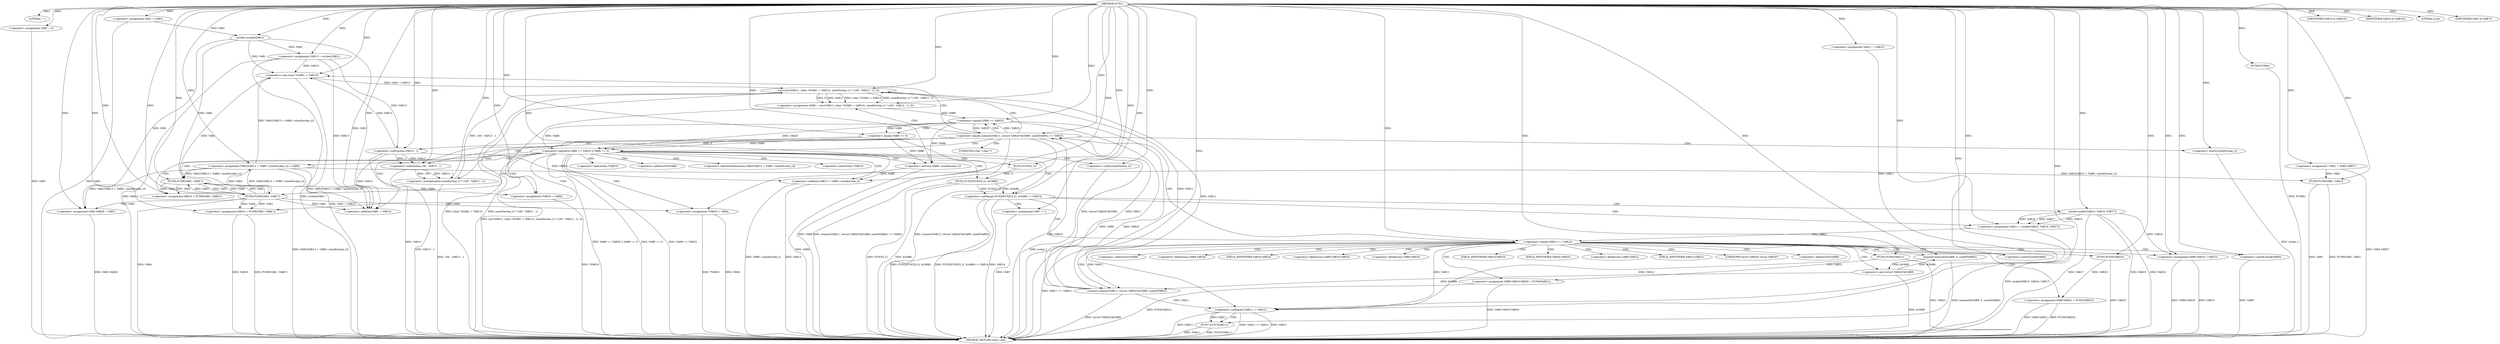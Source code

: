 digraph FUN1 {  
"1000100" [label = "(METHOD,FUN1)" ]
"1000281" [label = "(METHOD_RETURN,static void)" ]
"1000104" [label = "(LITERAL,\"\",)" ]
"1000105" [label = "(<operator>.assignment,VAR1 = VAR3)" ]
"1000111" [label = "(<operator>.assignment,VAR7 = 0)" ]
"1000118" [label = "(<operator>.assignment,VAR11 = VAR12)" ]
"1000122" [label = "(<operator>.assignment,VAR13 = wcslen(VAR1))" ]
"1000124" [label = "(wcslen,wcslen(VAR1))" ]
"1000129" [label = "(<operator>.notEquals,FUN2(FUN3(2,2), &VAR6) != VAR14)" ]
"1000130" [label = "(FUN2,FUN2(FUN3(2,2), &VAR6))" ]
"1000131" [label = "(FUN3,FUN3(2,2))" ]
"1000139" [label = "(<operator>.assignment,VAR7 = 1)" ]
"1000142" [label = "(<operator>.assignment,VAR11 = socket(VAR15, VAR16, VAR17))" ]
"1000144" [label = "(socket,socket(VAR15, VAR16, VAR17))" ]
"1000149" [label = "(<operator>.equals,VAR11 == VAR12)" ]
"1000154" [label = "(memset,memset(&VAR9, 0, sizeof(VAR9)))" ]
"1000158" [label = "(<operator>.sizeOf,sizeof(VAR9))" ]
"1000160" [label = "(<operator>.assignment,VAR9.VAR18 = VAR15)" ]
"1000165" [label = "(<operator>.assignment,VAR9.VAR19.VAR20 = FUN4(VAR21))" ]
"1000171" [label = "(FUN4,FUN4(VAR21))" ]
"1000173" [label = "(<operator>.assignment,VAR9.VAR22 = FUN5(VAR23))" ]
"1000177" [label = "(FUN5,FUN5(VAR23))" ]
"1000180" [label = "(<operator>.equals,connect(VAR11, (struct VAR24*)&VAR9, sizeof(VAR9)) == VAR25)" ]
"1000181" [label = "(connect,connect(VAR11, (struct VAR24*)&VAR9, sizeof(VAR9)))" ]
"1000183" [label = "(<operator>.cast,(struct VAR24*)&VAR9)" ]
"1000187" [label = "(<operator>.sizeOf,sizeof(VAR9))" ]
"1000192" [label = "(<operator>.assignment,VAR8 = recv(VAR11, (char *)(VAR1 + VAR13), sizeof(wchar_t) * (100 - VAR13 - 1), 0))" ]
"1000194" [label = "(recv,recv(VAR11, (char *)(VAR1 + VAR13), sizeof(wchar_t) * (100 - VAR13 - 1), 0))" ]
"1000196" [label = "(<operator>.cast,(char *)(VAR1 + VAR13))" ]
"1000198" [label = "(<operator>.addition,VAR1 + VAR13)" ]
"1000201" [label = "(<operator>.multiplication,sizeof(wchar_t) * (100 - VAR13 - 1))" ]
"1000202" [label = "(<operator>.sizeOf,sizeof(wchar_t))" ]
"1000204" [label = "(<operator>.subtraction,100 - VAR13 - 1)" ]
"1000206" [label = "(<operator>.subtraction,VAR13 - 1)" ]
"1000211" [label = "(<operator>.logicalOr,VAR8 == VAR25 || VAR8 == 0)" ]
"1000212" [label = "(<operator>.equals,VAR8 == VAR25)" ]
"1000215" [label = "(<operator>.equals,VAR8 == 0)" ]
"1000220" [label = "(<operator>.assignment,VAR1[VAR13 + VAR8 / sizeof(wchar_t)] = VAR4)" ]
"1000223" [label = "(<operator>.addition,VAR13 + VAR8 / sizeof(wchar_t))" ]
"1000225" [label = "(<operator>.division,VAR8 / sizeof(wchar_t))" ]
"1000227" [label = "(<operator>.sizeOf,sizeof(wchar_t))" ]
"1000230" [label = "(<operator>.assignment,VAR10 = FUN6(VAR1, VAR4''))" ]
"1000232" [label = "(FUN6,FUN6(VAR1, VAR4''))" ]
"1000236" [label = "(IDENTIFIER,VAR10,if (VAR10))" ]
"1000238" [label = "(<operator>.assignment,*VAR10 = VAR4)" ]
"1000242" [label = "(<operator>.assignment,VAR10 = FUN6(VAR1, VAR4''))" ]
"1000244" [label = "(FUN6,FUN6(VAR1, VAR4''))" ]
"1000248" [label = "(IDENTIFIER,VAR10,if (VAR10))" ]
"1000250" [label = "(<operator>.assignment,*VAR10 = VAR4)" ]
"1000254" [label = "(LITERAL,0,do)" ]
"1000256" [label = "(<operator>.notEquals,VAR11 != VAR12)" ]
"1000260" [label = "(FUN7,FUN7(VAR11))" ]
"1000263" [label = "(IDENTIFIER,VAR7,if (VAR7))" ]
"1000265" [label = "(FUN8,FUN8())" ]
"1000266" [label = "(<operator>.assignment,VAR2.VAR26 = VAR1)" ]
"1000273" [label = "(<operator>.assignment,* VAR1 = VAR2.VAR27)" ]
"1000278" [label = "(FUN9,FUN9(VAR1, VAR1))" ]
"1000134" [label = "(<operator>.addressOf,&VAR6)" ]
"1000155" [label = "(<operator>.addressOf,&VAR9)" ]
"1000161" [label = "(<operator>.fieldAccess,VAR9.VAR18)" ]
"1000163" [label = "(FIELD_IDENTIFIER,VAR18,VAR18)" ]
"1000166" [label = "(<operator>.fieldAccess,VAR9.VAR19.VAR20)" ]
"1000167" [label = "(<operator>.fieldAccess,VAR9.VAR19)" ]
"1000169" [label = "(FIELD_IDENTIFIER,VAR19,VAR19)" ]
"1000170" [label = "(FIELD_IDENTIFIER,VAR20,VAR20)" ]
"1000174" [label = "(<operator>.fieldAccess,VAR9.VAR22)" ]
"1000176" [label = "(FIELD_IDENTIFIER,VAR22,VAR22)" ]
"1000184" [label = "(UNKNOWN,struct VAR24*,struct VAR24*)" ]
"1000185" [label = "(<operator>.addressOf,&VAR9)" ]
"1000197" [label = "(UNKNOWN,char *,char *)" ]
"1000221" [label = "(<operator>.indirectIndexAccess,VAR1[VAR13 + VAR8 / sizeof(wchar_t)])" ]
"1000239" [label = "(<operator>.indirection,*VAR10)" ]
"1000251" [label = "(<operator>.indirection,*VAR10)" ]
  "1000183" -> "1000281"  [ label = "DDG: &VAR9"] 
  "1000215" -> "1000281"  [ label = "DDG: VAR8"] 
  "1000180" -> "1000281"  [ label = "DDG: connect(VAR11, (struct VAR24*)&VAR9, sizeof(VAR9))"] 
  "1000111" -> "1000281"  [ label = "DDG: VAR7"] 
  "1000256" -> "1000281"  [ label = "DDG: VAR11 != VAR12"] 
  "1000187" -> "1000281"  [ label = "DDG: VAR9"] 
  "1000177" -> "1000281"  [ label = "DDG: VAR23"] 
  "1000129" -> "1000281"  [ label = "DDG: FUN2(FUN3(2,2), &VAR6)"] 
  "1000160" -> "1000281"  [ label = "DDG: VAR15"] 
  "1000260" -> "1000281"  [ label = "DDG: FUN7(VAR11)"] 
  "1000171" -> "1000281"  [ label = "DDG: VAR21"] 
  "1000223" -> "1000281"  [ label = "DDG: VAR8 / sizeof(wchar_t)"] 
  "1000220" -> "1000281"  [ label = "DDG: VAR1[VAR13 + VAR8 / sizeof(wchar_t)]"] 
  "1000250" -> "1000281"  [ label = "DDG: *VAR10"] 
  "1000192" -> "1000281"  [ label = "DDG: recv(VAR11, (char *)(VAR1 + VAR13), sizeof(wchar_t) * (100 - VAR13 - 1), 0)"] 
  "1000194" -> "1000281"  [ label = "DDG: sizeof(wchar_t) * (100 - VAR13 - 1)"] 
  "1000105" -> "1000281"  [ label = "DDG: VAR3"] 
  "1000238" -> "1000281"  [ label = "DDG: *VAR10"] 
  "1000273" -> "1000281"  [ label = "DDG: VAR2.VAR27"] 
  "1000250" -> "1000281"  [ label = "DDG: VAR4"] 
  "1000278" -> "1000281"  [ label = "DDG: VAR1"] 
  "1000225" -> "1000281"  [ label = "DDG: VAR8"] 
  "1000227" -> "1000281"  [ label = "DDG: wchar_t"] 
  "1000212" -> "1000281"  [ label = "DDG: VAR25"] 
  "1000180" -> "1000281"  [ label = "DDG: VAR25"] 
  "1000204" -> "1000281"  [ label = "DDG: VAR13 - 1"] 
  "1000122" -> "1000281"  [ label = "DDG: VAR13"] 
  "1000165" -> "1000281"  [ label = "DDG: VAR9.VAR19.VAR20"] 
  "1000139" -> "1000281"  [ label = "DDG: VAR7"] 
  "1000265" -> "1000281"  [ label = "DDG: FUN8()"] 
  "1000129" -> "1000281"  [ label = "DDG: FUN2(FUN3(2,2), &VAR6) != VAR14"] 
  "1000142" -> "1000281"  [ label = "DDG: socket(VAR15, VAR16, VAR17)"] 
  "1000266" -> "1000281"  [ label = "DDG: VAR2.VAR26"] 
  "1000130" -> "1000281"  [ label = "DDG: &VAR6"] 
  "1000202" -> "1000281"  [ label = "DDG: wchar_t"] 
  "1000180" -> "1000281"  [ label = "DDG: connect(VAR11, (struct VAR24*)&VAR9, sizeof(VAR9)) == VAR25"] 
  "1000149" -> "1000281"  [ label = "DDG: VAR11 == VAR12"] 
  "1000256" -> "1000281"  [ label = "DDG: VAR12"] 
  "1000206" -> "1000281"  [ label = "DDG: VAR13"] 
  "1000278" -> "1000281"  [ label = "DDG: FUN9(VAR1, VAR1)"] 
  "1000211" -> "1000281"  [ label = "DDG: VAR8 == VAR25"] 
  "1000154" -> "1000281"  [ label = "DDG: memset(&VAR9, 0, sizeof(VAR9))"] 
  "1000212" -> "1000281"  [ label = "DDG: VAR8"] 
  "1000211" -> "1000281"  [ label = "DDG: VAR8 == VAR25 || VAR8 == 0"] 
  "1000129" -> "1000281"  [ label = "DDG: VAR14"] 
  "1000144" -> "1000281"  [ label = "DDG: VAR15"] 
  "1000165" -> "1000281"  [ label = "DDG: FUN4(VAR21)"] 
  "1000211" -> "1000281"  [ label = "DDG: VAR8 == 0"] 
  "1000173" -> "1000281"  [ label = "DDG: FUN5(VAR23)"] 
  "1000242" -> "1000281"  [ label = "DDG: FUN6(VAR1, VAR4'')"] 
  "1000256" -> "1000281"  [ label = "DDG: VAR11"] 
  "1000260" -> "1000281"  [ label = "DDG: VAR11"] 
  "1000194" -> "1000281"  [ label = "DDG: (char *)(VAR1 + VAR13)"] 
  "1000244" -> "1000281"  [ label = "DDG: VAR4"] 
  "1000144" -> "1000281"  [ label = "DDG: VAR16"] 
  "1000144" -> "1000281"  [ label = "DDG: VAR17"] 
  "1000181" -> "1000281"  [ label = "DDG: (struct VAR24*)&VAR9"] 
  "1000160" -> "1000281"  [ label = "DDG: VAR9.VAR18"] 
  "1000173" -> "1000281"  [ label = "DDG: VAR9.VAR22"] 
  "1000242" -> "1000281"  [ label = "DDG: VAR10"] 
  "1000223" -> "1000281"  [ label = "DDG: VAR13"] 
  "1000122" -> "1000281"  [ label = "DDG: wcslen(VAR1)"] 
  "1000201" -> "1000281"  [ label = "DDG: 100 - VAR13 - 1"] 
  "1000196" -> "1000281"  [ label = "DDG: VAR1 + VAR13"] 
  "1000130" -> "1000281"  [ label = "DDG: FUN3(2,2)"] 
  "1000100" -> "1000104"  [ label = "DDG: "] 
  "1000100" -> "1000105"  [ label = "DDG: "] 
  "1000100" -> "1000111"  [ label = "DDG: "] 
  "1000100" -> "1000118"  [ label = "DDG: "] 
  "1000124" -> "1000122"  [ label = "DDG: VAR1"] 
  "1000100" -> "1000122"  [ label = "DDG: "] 
  "1000105" -> "1000124"  [ label = "DDG: VAR1"] 
  "1000100" -> "1000124"  [ label = "DDG: "] 
  "1000130" -> "1000129"  [ label = "DDG: FUN3(2,2)"] 
  "1000130" -> "1000129"  [ label = "DDG: &VAR6"] 
  "1000131" -> "1000130"  [ label = "DDG: 2"] 
  "1000100" -> "1000131"  [ label = "DDG: "] 
  "1000100" -> "1000129"  [ label = "DDG: "] 
  "1000100" -> "1000139"  [ label = "DDG: "] 
  "1000144" -> "1000142"  [ label = "DDG: VAR15"] 
  "1000144" -> "1000142"  [ label = "DDG: VAR16"] 
  "1000144" -> "1000142"  [ label = "DDG: VAR17"] 
  "1000100" -> "1000142"  [ label = "DDG: "] 
  "1000100" -> "1000144"  [ label = "DDG: "] 
  "1000142" -> "1000149"  [ label = "DDG: VAR11"] 
  "1000100" -> "1000149"  [ label = "DDG: "] 
  "1000183" -> "1000154"  [ label = "DDG: &VAR9"] 
  "1000100" -> "1000154"  [ label = "DDG: "] 
  "1000100" -> "1000158"  [ label = "DDG: "] 
  "1000144" -> "1000160"  [ label = "DDG: VAR15"] 
  "1000100" -> "1000160"  [ label = "DDG: "] 
  "1000171" -> "1000165"  [ label = "DDG: VAR21"] 
  "1000100" -> "1000171"  [ label = "DDG: "] 
  "1000177" -> "1000173"  [ label = "DDG: VAR23"] 
  "1000100" -> "1000177"  [ label = "DDG: "] 
  "1000181" -> "1000180"  [ label = "DDG: VAR11"] 
  "1000181" -> "1000180"  [ label = "DDG: (struct VAR24*)&VAR9"] 
  "1000149" -> "1000181"  [ label = "DDG: VAR11"] 
  "1000100" -> "1000181"  [ label = "DDG: "] 
  "1000183" -> "1000181"  [ label = "DDG: &VAR9"] 
  "1000154" -> "1000183"  [ label = "DDG: &VAR9"] 
  "1000100" -> "1000187"  [ label = "DDG: "] 
  "1000212" -> "1000180"  [ label = "DDG: VAR25"] 
  "1000100" -> "1000180"  [ label = "DDG: "] 
  "1000194" -> "1000192"  [ label = "DDG: VAR11"] 
  "1000194" -> "1000192"  [ label = "DDG: (char *)(VAR1 + VAR13)"] 
  "1000194" -> "1000192"  [ label = "DDG: sizeof(wchar_t) * (100 - VAR13 - 1)"] 
  "1000194" -> "1000192"  [ label = "DDG: 0"] 
  "1000100" -> "1000192"  [ label = "DDG: "] 
  "1000181" -> "1000194"  [ label = "DDG: VAR11"] 
  "1000100" -> "1000194"  [ label = "DDG: "] 
  "1000196" -> "1000194"  [ label = "DDG: VAR1 + VAR13"] 
  "1000244" -> "1000196"  [ label = "DDG: VAR1"] 
  "1000220" -> "1000196"  [ label = "DDG: VAR1[VAR13 + VAR8 / sizeof(wchar_t)]"] 
  "1000124" -> "1000196"  [ label = "DDG: VAR1"] 
  "1000100" -> "1000196"  [ label = "DDG: "] 
  "1000122" -> "1000196"  [ label = "DDG: VAR13"] 
  "1000206" -> "1000196"  [ label = "DDG: VAR13"] 
  "1000244" -> "1000198"  [ label = "DDG: VAR1"] 
  "1000220" -> "1000198"  [ label = "DDG: VAR1[VAR13 + VAR8 / sizeof(wchar_t)]"] 
  "1000124" -> "1000198"  [ label = "DDG: VAR1"] 
  "1000100" -> "1000198"  [ label = "DDG: "] 
  "1000122" -> "1000198"  [ label = "DDG: VAR13"] 
  "1000206" -> "1000198"  [ label = "DDG: VAR13"] 
  "1000201" -> "1000194"  [ label = "DDG: 100 - VAR13 - 1"] 
  "1000100" -> "1000201"  [ label = "DDG: "] 
  "1000100" -> "1000202"  [ label = "DDG: "] 
  "1000204" -> "1000201"  [ label = "DDG: 100"] 
  "1000204" -> "1000201"  [ label = "DDG: VAR13 - 1"] 
  "1000100" -> "1000204"  [ label = "DDG: "] 
  "1000206" -> "1000204"  [ label = "DDG: VAR13"] 
  "1000206" -> "1000204"  [ label = "DDG: 1"] 
  "1000100" -> "1000206"  [ label = "DDG: "] 
  "1000122" -> "1000206"  [ label = "DDG: VAR13"] 
  "1000212" -> "1000211"  [ label = "DDG: VAR8"] 
  "1000212" -> "1000211"  [ label = "DDG: VAR25"] 
  "1000192" -> "1000212"  [ label = "DDG: VAR8"] 
  "1000100" -> "1000212"  [ label = "DDG: "] 
  "1000180" -> "1000212"  [ label = "DDG: VAR25"] 
  "1000215" -> "1000211"  [ label = "DDG: VAR8"] 
  "1000215" -> "1000211"  [ label = "DDG: 0"] 
  "1000212" -> "1000215"  [ label = "DDG: VAR8"] 
  "1000100" -> "1000215"  [ label = "DDG: "] 
  "1000244" -> "1000220"  [ label = "DDG: VAR4"] 
  "1000100" -> "1000220"  [ label = "DDG: "] 
  "1000206" -> "1000223"  [ label = "DDG: VAR13"] 
  "1000100" -> "1000223"  [ label = "DDG: "] 
  "1000225" -> "1000223"  [ label = "DDG: VAR8"] 
  "1000215" -> "1000225"  [ label = "DDG: VAR8"] 
  "1000212" -> "1000225"  [ label = "DDG: VAR8"] 
  "1000100" -> "1000225"  [ label = "DDG: "] 
  "1000100" -> "1000227"  [ label = "DDG: "] 
  "1000232" -> "1000230"  [ label = "DDG: VAR1"] 
  "1000232" -> "1000230"  [ label = "DDG: VAR4"] 
  "1000100" -> "1000230"  [ label = "DDG: "] 
  "1000220" -> "1000232"  [ label = "DDG: VAR1[VAR13 + VAR8 / sizeof(wchar_t)]"] 
  "1000100" -> "1000232"  [ label = "DDG: "] 
  "1000244" -> "1000232"  [ label = "DDG: VAR1"] 
  "1000124" -> "1000232"  [ label = "DDG: VAR1"] 
  "1000244" -> "1000232"  [ label = "DDG: VAR4"] 
  "1000100" -> "1000236"  [ label = "DDG: "] 
  "1000232" -> "1000238"  [ label = "DDG: VAR4"] 
  "1000100" -> "1000238"  [ label = "DDG: "] 
  "1000244" -> "1000242"  [ label = "DDG: VAR1"] 
  "1000244" -> "1000242"  [ label = "DDG: VAR4"] 
  "1000100" -> "1000242"  [ label = "DDG: "] 
  "1000220" -> "1000244"  [ label = "DDG: VAR1[VAR13 + VAR8 / sizeof(wchar_t)]"] 
  "1000232" -> "1000244"  [ label = "DDG: VAR1"] 
  "1000100" -> "1000244"  [ label = "DDG: "] 
  "1000232" -> "1000244"  [ label = "DDG: VAR4"] 
  "1000100" -> "1000248"  [ label = "DDG: "] 
  "1000244" -> "1000250"  [ label = "DDG: VAR4"] 
  "1000100" -> "1000250"  [ label = "DDG: "] 
  "1000100" -> "1000254"  [ label = "DDG: "] 
  "1000181" -> "1000256"  [ label = "DDG: VAR11"] 
  "1000194" -> "1000256"  [ label = "DDG: VAR11"] 
  "1000149" -> "1000256"  [ label = "DDG: VAR11"] 
  "1000118" -> "1000256"  [ label = "DDG: VAR11"] 
  "1000100" -> "1000256"  [ label = "DDG: "] 
  "1000149" -> "1000256"  [ label = "DDG: VAR12"] 
  "1000256" -> "1000260"  [ label = "DDG: VAR11"] 
  "1000100" -> "1000260"  [ label = "DDG: "] 
  "1000100" -> "1000263"  [ label = "DDG: "] 
  "1000100" -> "1000265"  [ label = "DDG: "] 
  "1000244" -> "1000266"  [ label = "DDG: VAR1"] 
  "1000220" -> "1000266"  [ label = "DDG: VAR1[VAR13 + VAR8 / sizeof(wchar_t)]"] 
  "1000124" -> "1000266"  [ label = "DDG: VAR1"] 
  "1000100" -> "1000266"  [ label = "DDG: "] 
  "1000100" -> "1000273"  [ label = "DDG: "] 
  "1000220" -> "1000278"  [ label = "DDG: VAR1[VAR13 + VAR8 / sizeof(wchar_t)]"] 
  "1000273" -> "1000278"  [ label = "DDG: VAR1"] 
  "1000100" -> "1000278"  [ label = "DDG: "] 
  "1000129" -> "1000142"  [ label = "CDG: "] 
  "1000129" -> "1000139"  [ label = "CDG: "] 
  "1000129" -> "1000144"  [ label = "CDG: "] 
  "1000129" -> "1000149"  [ label = "CDG: "] 
  "1000149" -> "1000174"  [ label = "CDG: "] 
  "1000149" -> "1000161"  [ label = "CDG: "] 
  "1000149" -> "1000166"  [ label = "CDG: "] 
  "1000149" -> "1000180"  [ label = "CDG: "] 
  "1000149" -> "1000183"  [ label = "CDG: "] 
  "1000149" -> "1000165"  [ label = "CDG: "] 
  "1000149" -> "1000167"  [ label = "CDG: "] 
  "1000149" -> "1000154"  [ label = "CDG: "] 
  "1000149" -> "1000160"  [ label = "CDG: "] 
  "1000149" -> "1000176"  [ label = "CDG: "] 
  "1000149" -> "1000187"  [ label = "CDG: "] 
  "1000149" -> "1000185"  [ label = "CDG: "] 
  "1000149" -> "1000169"  [ label = "CDG: "] 
  "1000149" -> "1000163"  [ label = "CDG: "] 
  "1000149" -> "1000173"  [ label = "CDG: "] 
  "1000149" -> "1000158"  [ label = "CDG: "] 
  "1000149" -> "1000155"  [ label = "CDG: "] 
  "1000149" -> "1000170"  [ label = "CDG: "] 
  "1000149" -> "1000171"  [ label = "CDG: "] 
  "1000149" -> "1000184"  [ label = "CDG: "] 
  "1000149" -> "1000177"  [ label = "CDG: "] 
  "1000149" -> "1000181"  [ label = "CDG: "] 
  "1000180" -> "1000211"  [ label = "CDG: "] 
  "1000180" -> "1000197"  [ label = "CDG: "] 
  "1000180" -> "1000204"  [ label = "CDG: "] 
  "1000180" -> "1000206"  [ label = "CDG: "] 
  "1000180" -> "1000201"  [ label = "CDG: "] 
  "1000180" -> "1000194"  [ label = "CDG: "] 
  "1000180" -> "1000192"  [ label = "CDG: "] 
  "1000180" -> "1000198"  [ label = "CDG: "] 
  "1000180" -> "1000212"  [ label = "CDG: "] 
  "1000180" -> "1000196"  [ label = "CDG: "] 
  "1000180" -> "1000202"  [ label = "CDG: "] 
  "1000211" -> "1000221"  [ label = "CDG: "] 
  "1000211" -> "1000227"  [ label = "CDG: "] 
  "1000211" -> "1000244"  [ label = "CDG: "] 
  "1000211" -> "1000242"  [ label = "CDG: "] 
  "1000211" -> "1000220"  [ label = "CDG: "] 
  "1000211" -> "1000232"  [ label = "CDG: "] 
  "1000211" -> "1000230"  [ label = "CDG: "] 
  "1000211" -> "1000225"  [ label = "CDG: "] 
  "1000211" -> "1000223"  [ label = "CDG: "] 
  "1000211" -> "1000238"  [ label = "CDG: "] 
  "1000211" -> "1000239"  [ label = "CDG: "] 
  "1000211" -> "1000130"  [ label = "CDG: "] 
  "1000211" -> "1000131"  [ label = "CDG: "] 
  "1000211" -> "1000129"  [ label = "CDG: "] 
  "1000211" -> "1000134"  [ label = "CDG: "] 
  "1000211" -> "1000251"  [ label = "CDG: "] 
  "1000211" -> "1000250"  [ label = "CDG: "] 
  "1000212" -> "1000215"  [ label = "CDG: "] 
  "1000256" -> "1000260"  [ label = "CDG: "] 
}
